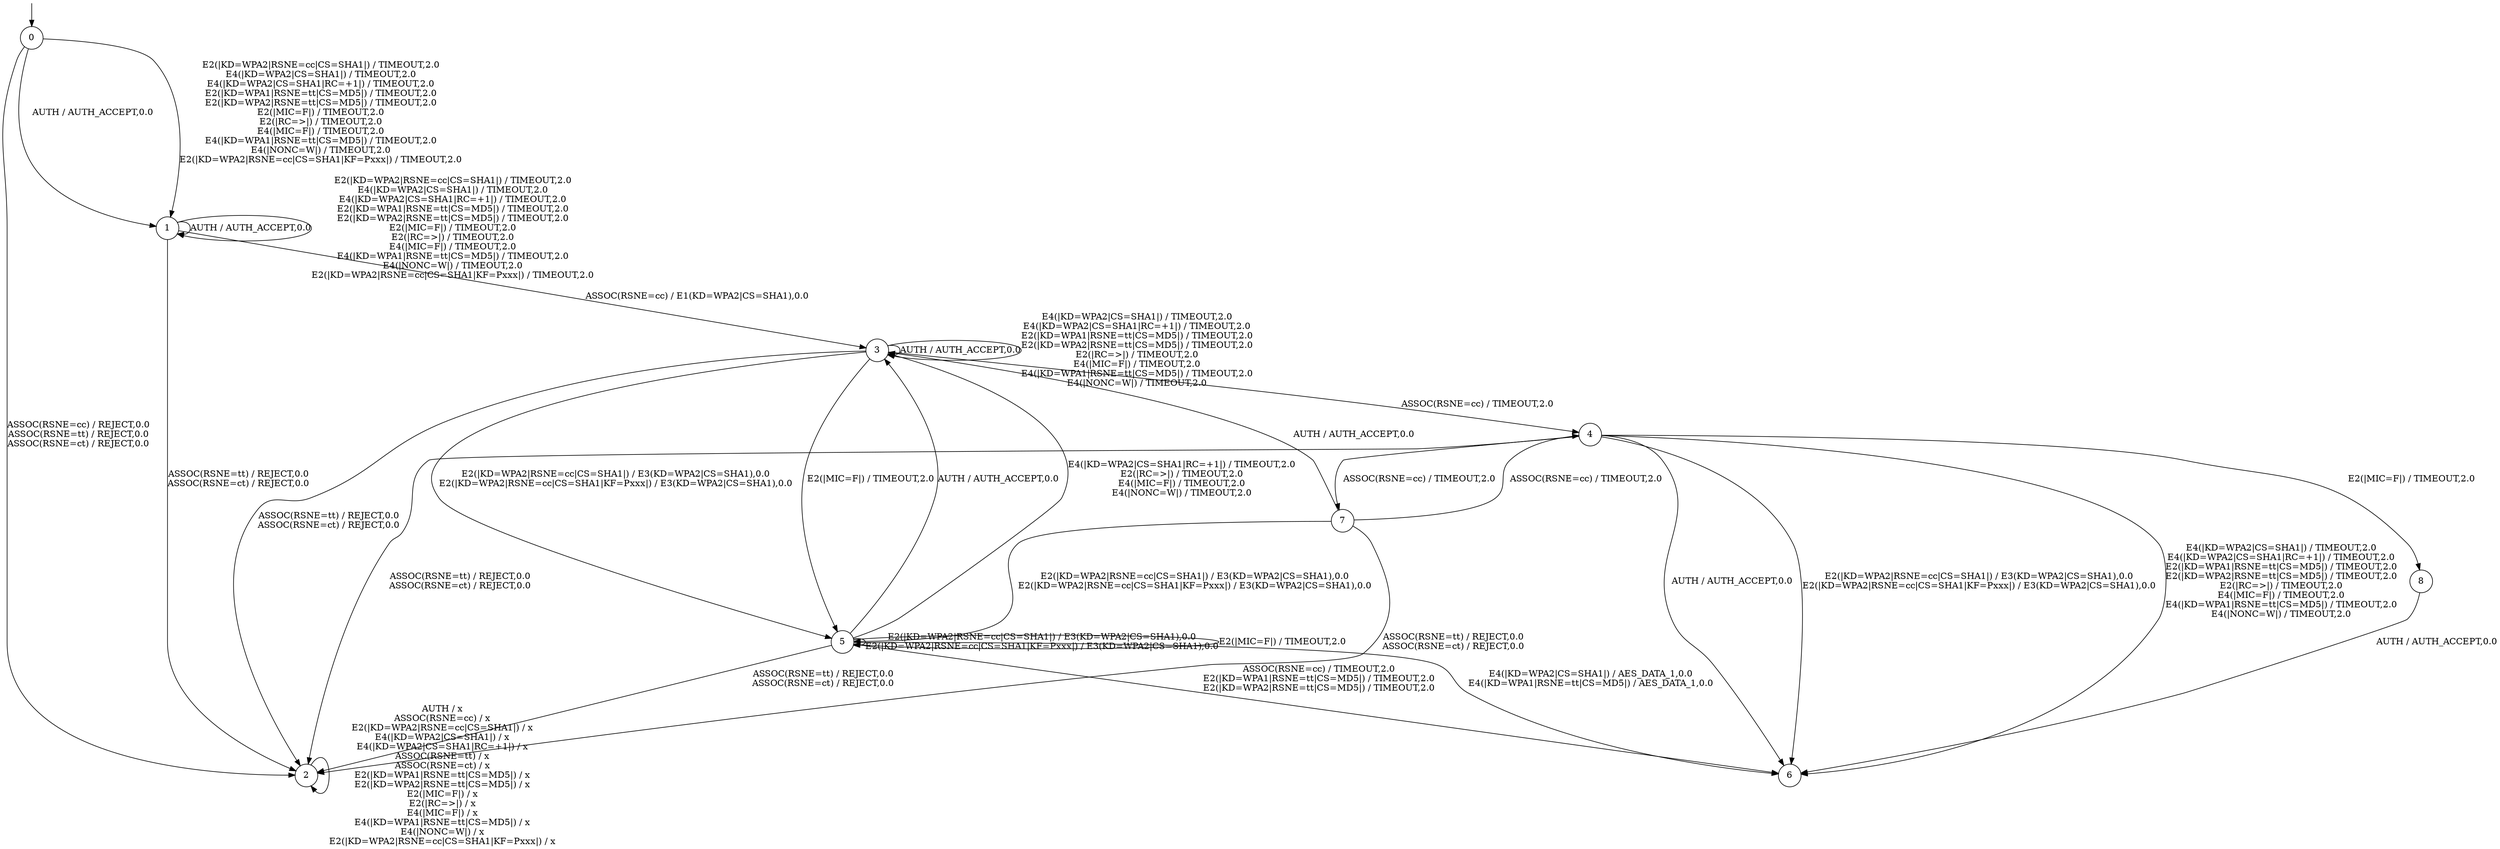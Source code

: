 digraph g {

	s0 [shape="circle" label="0"];
	s1 [shape="circle" label="1"];
	s2 [shape="circle" label="2"];
	s3 [shape="circle" label="3"];
	s4 [shape="circle" label="4"];
	s5 [shape="circle" label="5"];
	s6 [shape="circle" label="6"];
	s7 [shape="circle" label="7"];
	s8 [shape="circle" label="8"];

__start0 [label="" shape="none" width="0" height="0"];
__start0 -> s0;

	s0 -> s1 [label="AUTH / AUTH_ACCEPT,0.0\n"];
	s0 -> s2 [label="ASSOC(RSNE=cc) / REJECT,0.0\nASSOC(RSNE=tt) / REJECT,0.0\nASSOC(RSNE=ct) / REJECT,0.0\n"];
	s0 -> s1 [label="E2(|KD=WPA2|RSNE=cc|CS=SHA1|) / TIMEOUT,2.0\nE4(|KD=WPA2|CS=SHA1|) / TIMEOUT,2.0\nE4(|KD=WPA2|CS=SHA1|RC=+1|) / TIMEOUT,2.0\nE2(|KD=WPA1|RSNE=tt|CS=MD5|) / TIMEOUT,2.0\nE2(|KD=WPA2|RSNE=tt|CS=MD5|) / TIMEOUT,2.0\nE2(|MIC=F|) / TIMEOUT,2.0\nE2(|RC=>|) / TIMEOUT,2.0\nE4(|MIC=F|) / TIMEOUT,2.0\nE4(|KD=WPA1|RSNE=tt|CS=MD5|) / TIMEOUT,2.0\nE4(|NONC=W|) / TIMEOUT,2.0\nE2(|KD=WPA2|RSNE=cc|CS=SHA1|KF=Pxxx|) / TIMEOUT,2.0\n"];
	s1 -> s1 [label="AUTH / AUTH_ACCEPT,0.0\n"];
	s1 -> s3 [label="ASSOC(RSNE=cc) / E1(KD=WPA2|CS=SHA1),0.0\n"];
	s1 -> s1 [label="E2(|KD=WPA2|RSNE=cc|CS=SHA1|) / TIMEOUT,2.0\nE4(|KD=WPA2|CS=SHA1|) / TIMEOUT,2.0\nE4(|KD=WPA2|CS=SHA1|RC=+1|) / TIMEOUT,2.0\nE2(|KD=WPA1|RSNE=tt|CS=MD5|) / TIMEOUT,2.0\nE2(|KD=WPA2|RSNE=tt|CS=MD5|) / TIMEOUT,2.0\nE2(|MIC=F|) / TIMEOUT,2.0\nE2(|RC=>|) / TIMEOUT,2.0\nE4(|MIC=F|) / TIMEOUT,2.0\nE4(|KD=WPA1|RSNE=tt|CS=MD5|) / TIMEOUT,2.0\nE4(|NONC=W|) / TIMEOUT,2.0\nE2(|KD=WPA2|RSNE=cc|CS=SHA1|KF=Pxxx|) / TIMEOUT,2.0\n"];
	s1 -> s2 [label="ASSOC(RSNE=tt) / REJECT,0.0\nASSOC(RSNE=ct) / REJECT,0.0\n"];
	s2 -> s2 [label="AUTH / x\nASSOC(RSNE=cc) / x\nE2(|KD=WPA2|RSNE=cc|CS=SHA1|) / x\nE4(|KD=WPA2|CS=SHA1|) / x\nE4(|KD=WPA2|CS=SHA1|RC=+1|) / x\nASSOC(RSNE=tt) / x\nASSOC(RSNE=ct) / x\nE2(|KD=WPA1|RSNE=tt|CS=MD5|) / x\nE2(|KD=WPA2|RSNE=tt|CS=MD5|) / x\nE2(|MIC=F|) / x\nE2(|RC=>|) / x\nE4(|MIC=F|) / x\nE4(|KD=WPA1|RSNE=tt|CS=MD5|) / x\nE4(|NONC=W|) / x\nE2(|KD=WPA2|RSNE=cc|CS=SHA1|KF=Pxxx|) / x\n"];
	s3 -> s3 [label="AUTH / AUTH_ACCEPT,0.0\n"];
	s3 -> s4 [label="ASSOC(RSNE=cc) / TIMEOUT,2.0\n"];
	s3 -> s5 [label="E2(|KD=WPA2|RSNE=cc|CS=SHA1|) / E3(KD=WPA2|CS=SHA1),0.0\nE2(|KD=WPA2|RSNE=cc|CS=SHA1|KF=Pxxx|) / E3(KD=WPA2|CS=SHA1),0.0\n"];
	s3 -> s3 [label="E4(|KD=WPA2|CS=SHA1|) / TIMEOUT,2.0\nE4(|KD=WPA2|CS=SHA1|RC=+1|) / TIMEOUT,2.0\nE2(|KD=WPA1|RSNE=tt|CS=MD5|) / TIMEOUT,2.0\nE2(|KD=WPA2|RSNE=tt|CS=MD5|) / TIMEOUT,2.0\nE2(|RC=>|) / TIMEOUT,2.0\nE4(|MIC=F|) / TIMEOUT,2.0\nE4(|KD=WPA1|RSNE=tt|CS=MD5|) / TIMEOUT,2.0\nE4(|NONC=W|) / TIMEOUT,2.0\n"];
	s3 -> s2 [label="ASSOC(RSNE=tt) / REJECT,0.0\nASSOC(RSNE=ct) / REJECT,0.0\n"];
	s3 -> s5 [label="E2(|MIC=F|) / TIMEOUT,2.0\n"];
	s4 -> s6 [label="AUTH / AUTH_ACCEPT,0.0\n"];
	s4 -> s7 [label="ASSOC(RSNE=cc) / TIMEOUT,2.0\n"];
	s4 -> s6 [label="E2(|KD=WPA2|RSNE=cc|CS=SHA1|) / E3(KD=WPA2|CS=SHA1),0.0\nE2(|KD=WPA2|RSNE=cc|CS=SHA1|KF=Pxxx|) / E3(KD=WPA2|CS=SHA1),0.0\n"];
	s4 -> s6 [label="E4(|KD=WPA2|CS=SHA1|) / TIMEOUT,2.0\nE4(|KD=WPA2|CS=SHA1|RC=+1|) / TIMEOUT,2.0\nE2(|KD=WPA1|RSNE=tt|CS=MD5|) / TIMEOUT,2.0\nE2(|KD=WPA2|RSNE=tt|CS=MD5|) / TIMEOUT,2.0\nE2(|RC=>|) / TIMEOUT,2.0\nE4(|MIC=F|) / TIMEOUT,2.0\nE4(|KD=WPA1|RSNE=tt|CS=MD5|) / TIMEOUT,2.0\nE4(|NONC=W|) / TIMEOUT,2.0\n"];
	s4 -> s2 [label="ASSOC(RSNE=tt) / REJECT,0.0\nASSOC(RSNE=ct) / REJECT,0.0\n"];
	s4 -> s8 [label="E2(|MIC=F|) / TIMEOUT,2.0\n"];
	s5 -> s3 [label="AUTH / AUTH_ACCEPT,0.0\n"];
	s5 -> s6 [label="ASSOC(RSNE=cc) / TIMEOUT,2.0\nE2(|KD=WPA1|RSNE=tt|CS=MD5|) / TIMEOUT,2.0\nE2(|KD=WPA2|RSNE=tt|CS=MD5|) / TIMEOUT,2.0\n"];
	s5 -> s5 [label="E2(|KD=WPA2|RSNE=cc|CS=SHA1|) / E3(KD=WPA2|CS=SHA1),0.0\nE2(|KD=WPA2|RSNE=cc|CS=SHA1|KF=Pxxx|) / E3(KD=WPA2|CS=SHA1),0.0\n"];
	s5 -> s6 [label="E4(|KD=WPA2|CS=SHA1|) / AES_DATA_1,0.0\nE4(|KD=WPA1|RSNE=tt|CS=MD5|) / AES_DATA_1,0.0\n"];
	s5 -> s3 [label="E4(|KD=WPA2|CS=SHA1|RC=+1|) / TIMEOUT,2.0\nE2(|RC=>|) / TIMEOUT,2.0\nE4(|MIC=F|) / TIMEOUT,2.0\nE4(|NONC=W|) / TIMEOUT,2.0\n"];
	s5 -> s2 [label="ASSOC(RSNE=tt) / REJECT,0.0\nASSOC(RSNE=ct) / REJECT,0.0\n"];
	s5 -> s5 [label="E2(|MIC=F|) / TIMEOUT,2.0\n"];
	s7 -> s3 [label="AUTH / AUTH_ACCEPT,0.0\n"];
	s7 -> s4 [label="ASSOC(RSNE=cc) / TIMEOUT,2.0\n"];
	s7 -> s5 [label="E2(|KD=WPA2|RSNE=cc|CS=SHA1|) / E3(KD=WPA2|CS=SHA1),0.0\nE2(|KD=WPA2|RSNE=cc|CS=SHA1|KF=Pxxx|) / E3(KD=WPA2|CS=SHA1),0.0\n"];
	s7 -> s2 [label="ASSOC(RSNE=tt) / REJECT,0.0\nASSOC(RSNE=ct) / REJECT,0.0\n"];
	s8 -> s6 [label="AUTH / AUTH_ACCEPT,0.0\n"];
}